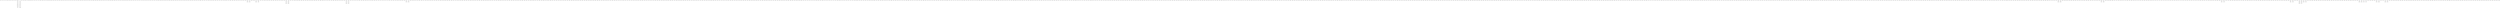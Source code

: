 digraph adj {
graph [k=96]
edge [d=-95]
"20+" [l=304]
"20-" [l=304]
"44+" [l=105]
"44-" [l=105]
"69+" [l=122]
"69-" [l=122]
"88+" [l=104]
"88-" [l=104]
"91+" [l=100]
"91-" [l=100]
"94+" [l=425]
"94-" [l=425]
"96+" [l=190]
"96-" [l=190]
"182+" [l=100]
"182-" [l=100]
"195+" [l=105]
"195-" [l=105]
"197+" [l=112]
"197-" [l=112]
"227+" [l=4413]
"227-" [l=4413]
"299+" [l=186]
"299-" [l=186]
"301+" [l=154]
"301-" [l=154]
"315+" [l=148]
"315-" [l=148]
"325+" [l=102]
"325-" [l=102]
"351+" [l=128]
"351-" [l=128]
"354+" [l=100]
"354-" [l=100]
"392+" [l=105]
"392-" [l=105]
"434+" [l=125]
"434-" [l=125]
"444+" [l=191]
"444-" [l=191]
"478+" [l=100]
"478-" [l=100]
"489+" [l=111]
"489-" [l=111]
"490+" [l=110]
"490-" [l=110]
"492+" [l=109]
"492-" [l=109]
"498+" [l=102]
"498-" [l=102]
"531+" [l=104]
"531-" [l=104]
"533+" [l=100]
"533-" [l=100]
"540+" [l=104]
"540-" [l=104]
"541+" [l=101]
"541-" [l=101]
"580+" [l=101]
"580-" [l=101]
"589+" [l=100]
"589-" [l=100]
"610+" [l=104]
"610-" [l=104]
"622+" [l=100]
"622-" [l=100]
"634+" [l=105]
"634-" [l=105]
"651+" [l=136]
"651-" [l=136]
"672+" [l=101]
"672-" [l=101]
"707+" [l=104]
"707-" [l=104]
"722+" [l=101]
"722-" [l=101]
"730+" [l=104]
"730-" [l=104]
"745+" [l=105]
"745-" [l=105]
"767+" [l=113]
"767-" [l=113]
"779+" [l=209]
"779-" [l=209]
"809+" [l=725]
"809-" [l=725]
"825+" [l=381]
"825-" [l=381]
"828+" [l=100]
"828-" [l=100]
"835+" [l=101]
"835-" [l=101]
"864+" [l=254]
"864-" [l=254]
"870+" [l=104]
"870-" [l=104]
"873+" [l=104]
"873-" [l=104]
"932+" [l=101]
"932-" [l=101]
"940+" [l=106]
"940-" [l=106]
"970+" [l=126]
"970-" [l=126]
"981+" [l=104]
"981-" [l=104]
"1013+" [l=205]
"1013-" [l=205]
"1014+" [l=121]
"1014-" [l=121]
"1052+" [l=149]
"1052-" [l=149]
"1092+" [l=185]
"1092-" [l=185]
"1104+" [l=625]
"1104-" [l=625]
"1179+" [l=196]
"1179-" [l=196]
"1187+" [l=189]
"1187-" [l=189]
"1258+" [l=191]
"1258-" [l=191]
"1292+" [l=109]
"1292-" [l=109]
"1310+" [l=137]
"1310-" [l=137]
"1370+" [l=228]
"1370-" [l=228]
"1376+" [l=227]
"1376-" [l=227]
"1385+" [l=167]
"1385-" [l=167]
"1405+" [l=333]
"1405-" [l=333]
"1413+" [l=541]
"1413-" [l=541]
"1436+" [l=280]
"1436-" [l=280]
"1450+" [l=112]
"1450-" [l=112]
"1463+" [l=191]
"1463-" [l=191]
"1527+" [l=194]
"1527-" [l=194]
"1545+" [l=232]
"1545-" [l=232]
"1553+" [l=189]
"1553-" [l=189]
"1577+" [l=188]
"1577-" [l=188]
"1590+" [l=113]
"1590-" [l=113]
"1595+" [l=191]
"1595-" [l=191]
"1628+" [l=191]
"1628-" [l=191]
"1633+" [l=191]
"1633-" [l=191]
"1653+" [l=191]
"1653-" [l=191]
"1654+" [l=124]
"1654-" [l=124]
"1669+" [l=154]
"1669-" [l=154]
"1672+" [l=191]
"1672-" [l=191]
"1678+" [l=192]
"1678-" [l=192]
"1685+" [l=119]
"1685-" [l=119]
"1687+" [l=108]
"1687-" [l=108]
"1697+" [l=155]
"1697-" [l=155]
"1707+" [l=146]
"1707-" [l=146]
"1720+" [l=158]
"1720-" [l=158]
"1724+" [l=229]
"1724-" [l=229]
"1736+" [l=159]
"1736-" [l=159]
"1739+" [l=176]
"1739-" [l=176]
"1743+" [l=191]
"1743-" [l=191]
"1766+" [l=191]
"1766-" [l=191]
"1767+" [l=150]
"1767-" [l=150]
"1771+" [l=131]
"1771-" [l=131]
"1777+" [l=131]
"1777-" [l=131]
"1792+" [l=184]
"1792-" [l=184]
"1794+" [l=281]
"1794-" [l=281]
"1795+" [l=191]
"1795-" [l=191]
"1798+" [l=183]
"1798-" [l=183]
"1804+" [l=147]
"1804-" [l=147]
"1806+" [l=127]
"1806-" [l=127]
"1807+" [l=191]
"1807-" [l=191]
"1808+" [l=180]
"1808-" [l=180]
"1811+" [l=143]
"1811-" [l=143]
"1828+" [l=191]
"1828-" [l=191]
"1842+" [l=191]
"1842-" [l=191]
"1843+" [l=129]
"1843-" [l=129]
"1858+" [l=239]
"1858-" [l=239]
"1859+" [l=192]
"1859-" [l=192]
"1868+" [l=189]
"1868-" [l=189]
"1872+" [l=191]
"1872-" [l=191]
"1880+" [l=191]
"1880-" [l=191]
"1888+" [l=146]
"1888-" [l=146]
"1902+" [l=191]
"1902-" [l=191]
"1903+" [l=147]
"1903-" [l=147]
"1904+" [l=191]
"1904-" [l=191]
"1906+" [l=191]
"1906-" [l=191]
"1910+" [l=191]
"1910-" [l=191]
"1911+" [l=191]
"1911-" [l=191]
"1914+" [l=297]
"1914-" [l=297]
"1916+" [l=128]
"1916-" [l=128]
"1917+" [l=191]
"1917-" [l=191]
"1922+" [l=141]
"1922-" [l=141]
"1925+" [l=121]
"1925-" [l=121]
"1926+" [l=176]
"1926-" [l=176]
"1928+" [l=143]
"1928-" [l=143]
"1935+" [l=295]
"1935-" [l=295]
"1937+" [l=191]
"1937-" [l=191]
"1939+" [l=131]
"1939-" [l=131]
"1947+" [l=189]
"1947-" [l=189]
"1949+" [l=191]
"1949-" [l=191]
"1951+" [l=191]
"1951-" [l=191]
"1969+" [l=191]
"1969-" [l=191]
"1972+" [l=169]
"1972-" [l=169]
"1978+" [l=191]
"1978-" [l=191]
"1979+" [l=135]
"1979-" [l=135]
"1982+" [l=105]
"1982-" [l=105]
"1989+" [l=191]
"1989-" [l=191]
"1990+" [l=124]
"1990-" [l=124]
"1992+" [l=147]
"1992-" [l=147]
"1994+" [l=191]
"1994-" [l=191]
"1996+" [l=133]
"1996-" [l=133]
"1998+" [l=115]
"1998-" [l=115]
"1999+" [l=191]
"1999-" [l=191]
"2002+" [l=191]
"2002-" [l=191]
"2005+" [l=191]
"2005-" [l=191]
"2007+" [l=132]
"2007-" [l=132]
"2008+" [l=165]
"2008-" [l=165]
"2010+" [l=141]
"2010-" [l=141]
"2011+" [l=147]
"2011-" [l=147]
"2012+" [l=122]
"2012-" [l=122]
"2014+" [l=191]
"2014-" [l=191]
"2015+" [l=151]
"2015-" [l=151]
"2019+" [l=191]
"2019-" [l=191]
"2020+" [l=104]
"2020-" [l=104]
"2021+" [l=116]
"2021-" [l=116]
"2022+" [l=191]
"2022-" [l=191]
"2025+" [l=191]
"2025-" [l=191]
"2026+" [l=134]
"2026-" [l=134]
"2029+" [l=191]
"2029-" [l=191]
"2030+" [l=124]
"2030-" [l=124]
"2031+" [l=127]
"2031-" [l=127]
"2035+" [l=131]
"2035-" [l=131]
"2036+" [l=191]
"2036-" [l=191]
"2037+" [l=173]
"2037-" [l=173]
"2042+" [l=139]
"2042-" [l=139]
"2045+" [l=191]
"2045-" [l=191]
"2047+" [l=143]
"2047-" [l=143]
"2057+" [l=159]
"2057-" [l=159]
"2064+" [l=173]
"2064-" [l=173]
"2065+" [l=142]
"2065-" [l=142]
"2070+" [l=147]
"2070-" [l=147]
"2071+" [l=181]
"2071-" [l=181]
"2074+" [l=170]
"2074-" [l=170]
"2075+" [l=142]
"2075-" [l=142]
"2078+" [l=147]
"2078-" [l=147]
"2079+" [l=141]
"2079-" [l=141]
"2080+" [l=139]
"2080-" [l=139]
"2082+" [l=191]
"2082-" [l=191]
"2085+" [l=123]
"2085-" [l=123]
"2086+" [l=143]
"2086-" [l=143]
"2087+" [l=149]
"2087-" [l=149]
"2089+" [l=136]
"2089-" [l=136]
"2090+" [l=164]
"2090-" [l=164]
"2091+" [l=141]
"2091-" [l=141]
"2092+" [l=141]
"2092-" [l=141]
"2093+" [l=188]
"2093-" [l=188]
"2094+" [l=191]
"2094-" [l=191]
"2095+" [l=140]
"2095-" [l=140]
"2097+" [l=108]
"2097-" [l=108]
"2098+" [l=142]
"2098-" [l=142]
"2100+" [l=191]
"2100-" [l=191]
"2101+" [l=191]
"2101-" [l=191]
"2107+" [l=160]
"2107-" [l=160]
"2110+" [l=125]
"2110-" [l=125]
"2111+" [l=124]
"2111-" [l=124]
"2113+" [l=112]
"2113-" [l=112]
"2116+" [l=191]
"2116-" [l=191]
"2117+" [l=285]
"2117-" [l=285]
"2118+" [l=107]
"2118-" [l=107]
"2119+" [l=191]
"2119-" [l=191]
"2120+" [l=101]
"2120-" [l=101]
"2122+" [l=106]
"2122-" [l=106]
"2124+" [l=104]
"2124-" [l=104]
"2126+" [l=191]
"2126-" [l=191]
"2129+" [l=191]
"2129-" [l=191]
"2130+" [l=131]
"2130-" [l=131]
"2131+" [l=150]
"2131-" [l=150]
"2134+" [l=128]
"2134-" [l=128]
"2135+" [l=144]
"2135-" [l=144]
"2136+" [l=114]
"2136-" [l=114]
"2137+" [l=123]
"2137-" [l=123]
"2138+" [l=138]
"2138-" [l=138]
"2139+" [l=145]
"2139-" [l=145]
"2143+" [l=149]
"2143-" [l=149]
"2145+" [l=175]
"2145-" [l=175]
"2149+" [l=147]
"2149-" [l=147]
"2151+" [l=130]
"2151-" [l=130]
"2153+" [l=191]
"2153-" [l=191]
"2155+" [l=139]
"2155-" [l=139]
"2158+" [l=156]
"2158-" [l=156]
"2162+" [l=119]
"2162-" [l=119]
"2163+" [l=129]
"2163-" [l=129]
"2165+" [l=136]
"2165-" [l=136]
"2166+" [l=138]
"2166-" [l=138]
"2168+" [l=144]
"2168-" [l=144]
"2170+" [l=121]
"2170-" [l=121]
"2171+" [l=134]
"2171-" [l=134]
"2174+" [l=191]
"2174-" [l=191]
"2175+" [l=153]
"2175-" [l=153]
"2176+" [l=125]
"2176-" [l=125]
"2178+" [l=188]
"2178-" [l=188]
"2180+" [l=140]
"2180-" [l=140]
"2182+" [l=191]
"2182-" [l=191]
"2184+" [l=107]
"2184-" [l=107]
"2185+" [l=116]
"2185-" [l=116]
"2186+" [l=190]
"2186-" [l=190]
"2188+" [l=123]
"2188-" [l=123]
"2190+" [l=191]
"2190-" [l=191]
"2191+" [l=118]
"2191-" [l=118]
"2192+" [l=125]
"2192-" [l=125]
"2194+" [l=117]
"2194-" [l=117]
"2196+" [l=149]
"2196-" [l=149]
"2197+" [l=126]
"2197-" [l=126]
"2198+" [l=141]
"2198-" [l=141]
"2199+" [l=127]
"2199-" [l=127]
"2202+" [l=127]
"2202-" [l=127]
"2203+" [l=147]
"2203-" [l=147]
"2204+" [l=129]
"2204-" [l=129]
"2205+" [l=150]
"2205-" [l=150]
"2206+" [l=130]
"2206-" [l=130]
"2207+" [l=105]
"2207-" [l=105]
"2208+" [l=103]
"2208-" [l=103]
"2213+" [l=110]
"2213-" [l=110]
"2214+" [l=121]
"2214-" [l=121]
"2216+" [l=134]
"2216-" [l=134]
"2217+" [l=150]
"2217-" [l=150]
"2218+" [l=104]
"2218-" [l=104]
"2219+" [l=169]
"2219-" [l=169]
"2220+" [l=118]
"2220-" [l=118]
"2221+" [l=148]
"2221-" [l=148]
"2222+" [l=111]
"2222-" [l=111]
"2226+" [l=117]
"2226-" [l=117]
"2228+" [l=149]
"2228-" [l=149]
"2230+" [l=191]
"2230-" [l=191]
"2232+" [l=191]
"2232-" [l=191]
"2233+" [l=118]
"2233-" [l=118]
"2234+" [l=191]
"2234-" [l=191]
"2237+" [l=126]
"2237-" [l=126]
"2238+" [l=130]
"2238-" [l=130]
"2239+" [l=176]
"2239-" [l=176]
"2243+" [l=132]
"2243-" [l=132]
"2244+" [l=179]
"2244-" [l=179]
"2246+" [l=136]
"2246-" [l=136]
"2248+" [l=148]
"2248-" [l=148]
"2249+" [l=191]
"2249-" [l=191]
"2251+" [l=189]
"2251-" [l=189]
"2253+" [l=116]
"2253-" [l=116]
"2255+" [l=149]
"2255-" [l=149]
"2256+" [l=147]
"2256-" [l=147]
"2257+" [l=170]
"2257-" [l=170]
"2258+" [l=143]
"2258-" [l=143]
"2259+" [l=185]
"2259-" [l=185]
"2261+" [l=183]
"2261-" [l=183]
"2263+" [l=179]
"2263-" [l=179]
"2265+" [l=105]
"2265-" [l=105]
"2266+" [l=115]
"2266-" [l=115]
"2267+" [l=103]
"2267-" [l=103]
"2268+" [l=135]
"2268-" [l=135]
"2269+" [l=153]
"2269-" [l=153]
"2270+" [l=191]
"2270-" [l=191]
"2271+" [l=150]
"2271-" [l=150]
"2275+" [l=137]
"2275-" [l=137]
"2276+" [l=160]
"2276-" [l=160]
"2277+" [l=123]
"2277-" [l=123]
"2279+" [l=171]
"2279-" [l=171]
"2280+" [l=131]
"2280-" [l=131]
"2281+" [l=171]
"2281-" [l=171]
"2282+" [l=112]
"2282-" [l=112]
"2284+" [l=169]
"2284-" [l=169]
"2285+" [l=134]
"2285-" [l=134]
"2286+" [l=114]
"2286-" [l=114]
"2290+" [l=134]
"2290-" [l=134]
"2291+" [l=123]
"2291-" [l=123]
"2292+" [l=145]
"2292-" [l=145]
"2293+" [l=104]
"2293-" [l=104]
"2294+" [l=121]
"2294-" [l=121]
"2295+" [l=148]
"2295-" [l=148]
"2296+" [l=113]
"2296-" [l=113]
"2298+" [l=149]
"2298-" [l=149]
"2300+" [l=148]
"2300-" [l=148]
"2301+" [l=115]
"2301-" [l=115]
"2303+" [l=191]
"2303-" [l=191]
"2304+" [l=135]
"2304-" [l=135]
"2306+" [l=150]
"2306-" [l=150]
"2307+" [l=124]
"2307-" [l=124]
"2309+" [l=161]
"2309-" [l=161]
"2311+" [l=146]
"2311-" [l=146]
"2312+" [l=154]
"2312-" [l=154]
"2313+" [l=180]
"2313-" [l=180]
"2314+" [l=182]
"2314-" [l=182]
"2315+" [l=144]
"2315-" [l=144]
"2317+" [l=151]
"2317-" [l=151]
"2318+" [l=125]
"2318-" [l=125]
"2320+" [l=152]
"2320-" [l=152]
"2321+" [l=124]
"2321-" [l=124]
"2322+" [l=123]
"2322-" [l=123]
"2323+" [l=177]
"2323-" [l=177]
"2326+" [l=125]
"2326-" [l=125]
"2327+" [l=169]
"2327-" [l=169]
"2328+" [l=127]
"2328-" [l=127]
"2329+" [l=158]
"2329-" [l=158]
"2330+" [l=150]
"2330-" [l=150]
"2331+" [l=168]
"2331-" [l=168]
"2332+" [l=130]
"2332-" [l=130]
"2334+" [l=143]
"2334-" [l=143]
"2335+" [l=125]
"2335-" [l=125]
"2337+" [l=145]
"2337-" [l=145]
"2338+" [l=113]
"2338-" [l=113]
"2339+" [l=108]
"2339-" [l=108]
"2340+" [l=150]
"2340-" [l=150]
"2342+" [l=112]
"2342-" [l=112]
"2344+" [l=130]
"2344-" [l=130]
"2345+" [l=132]
"2345-" [l=132]
"2346+" [l=102]
"2346-" [l=102]
"2353+" [l=115]
"2353-" [l=115]
"2354+" [l=153]
"2354-" [l=153]
"2355+" [l=148]
"2355-" [l=148]
"2356+" [l=121]
"2356-" [l=121]
"2359+" [l=153]
"2359-" [l=153]
"2360+" [l=121]
"2360-" [l=121]
"2361+" [l=126]
"2361-" [l=126]
"2363+" [l=151]
"2363-" [l=151]
"2364+" [l=132]
"2364-" [l=132]
"2365+" [l=125]
"2365-" [l=125]
"2369+" [l=112]
"2369-" [l=112]
"2370+" [l=170]
"2370-" [l=170]
"2371+" [l=116]
"2371-" [l=116]
"2373+" [l=163]
"2373-" [l=163]
"2374+" [l=145]
"2374-" [l=145]
"2375+" [l=127]
"2375-" [l=127]
"2377+" [l=191]
"2377-" [l=191]
"2378+" [l=133]
"2378-" [l=133]
"2379+" [l=136]
"2379-" [l=136]
"2380+" [l=126]
"2380-" [l=126]
"2381+" [l=107]
"2381-" [l=107]
"2382+" [l=108]
"2382-" [l=108]
"2383+" [l=144]
"2383-" [l=144]
"2384+" [l=103]
"2384-" [l=103]
"2385+" [l=174]
"2385-" [l=174]
"2387+" [l=134]
"2387-" [l=134]
"2388+" [l=122]
"2388-" [l=122]
"2389+" [l=118]
"2389-" [l=118]
"2390+" [l=104]
"2390-" [l=104]
"2391+" [l=103]
"2391-" [l=103]
"2392+" [l=139]
"2392-" [l=139]
"2393+" [l=122]
"2393-" [l=122]
"2394+" [l=190]
"2394-" [l=190]
"2395+" [l=156]
"2395-" [l=156]
"2396+" [l=151]
"2396-" [l=151]
"2399+" [l=191]
"2399-" [l=191]
"2402+" [l=110]
"2402-" [l=110]
"2403+" [l=145]
"2403-" [l=145]
"2404+" [l=129]
"2404-" [l=129]
"2405+" [l=167]
"2405-" [l=167]
"2406+" [l=148]
"2406-" [l=148]
"2408+" [l=103]
"2408-" [l=103]
"2409+" [l=117]
"2409-" [l=117]
"2410+" [l=115]
"2410-" [l=115]
"2411+" [l=117]
"2411-" [l=117]
"2413+" [l=129]
"2413-" [l=129]
"2414+" [l=154]
"2414-" [l=154]
"2415+" [l=107]
"2415-" [l=107]
"2416+" [l=127]
"2416-" [l=127]
"2418+" [l=139]
"2418-" [l=139]
"2419+" [l=130]
"2419-" [l=130]
"2420+" [l=129]
"2420-" [l=129]
"2421+" [l=147]
"2421-" [l=147]
"2422+" [l=107]
"2422-" [l=107]
"2423+" [l=158]
"2423-" [l=158]
"2425+" [l=109]
"2425-" [l=109]
"2426+" [l=122]
"2426-" [l=122]
"2427+" [l=115]
"2427-" [l=115]
"2428+" [l=106]
"2428-" [l=106]
"2429+" [l=146]
"2429-" [l=146]
"2431+" [l=137]
"2431-" [l=137]
"2432+" [l=134]
"2432-" [l=134]
"2433+" [l=134]
"2433-" [l=134]
"2434+" [l=131]
"2434-" [l=131]
"2435+" [l=139]
"2435-" [l=139]
"2436+" [l=125]
"2436-" [l=125]
"2439+" [l=142]
"2439-" [l=142]
"2440+" [l=129]
"2440-" [l=129]
"2441+" [l=131]
"2441-" [l=131]
"2443+" [l=116]
"2443-" [l=116]
"2444+" [l=123]
"2444-" [l=123]
"2445+" [l=139]
"2445-" [l=139]
"2446+" [l=173]
"2446-" [l=173]
"2447+" [l=122]
"2447-" [l=122]
"2448+" [l=137]
"2448-" [l=137]
"2449+" [l=110]
"2449-" [l=110]
"2450+" [l=118]
"2450-" [l=118]
"2451+" [l=120]
"2451-" [l=120]
"2452+" [l=136]
"2452-" [l=136]
"2453+" [l=158]
"2453-" [l=158]
"2454+" [l=152]
"2454-" [l=152]
"2455+" [l=101]
"2455-" [l=101]
"2456+" [l=124]
"2456-" [l=124]
"2457+" [l=120]
"2457-" [l=120]
"2463+" [l=168]
"2463-" [l=168]
"2464+" [l=134]
"2464-" [l=134]
"2466+" [l=160]
"2466-" [l=160]
"2467+" [l=139]
"2467-" [l=139]
"2469+" [l=109]
"2469-" [l=109]
"2470+" [l=119]
"2470-" [l=119]
"2475+" [l=140]
"2475-" [l=140]
"2477+" [l=133]
"2477-" [l=133]
"2478+" [l=137]
"2478-" [l=137]
"2479+" [l=140]
"2479-" [l=140]
"2480+" [l=132]
"2480-" [l=132]
"2481+" [l=112]
"2481-" [l=112]
"2482+" [l=162]
"2482-" [l=162]
"2483+" [l=111]
"2483-" [l=111]
"2484+" [l=116]
"2484-" [l=116]
"2485+" [l=117]
"2485-" [l=117]
"2486+" [l=136]
"2486-" [l=136]
"2487+" [l=134]
"2487-" [l=134]
"2488+" [l=112]
"2488-" [l=112]
"2489+" [l=109]
"2489-" [l=109]
"2490+" [l=149]
"2490-" [l=149]
"2491+" [l=143]
"2491-" [l=143]
"2492+" [l=166]
"2492-" [l=166]
"2493+" [l=104]
"2493-" [l=104]
"2494+" [l=136]
"2494-" [l=136]
"2495+" [l=123]
"2495-" [l=123]
"2497+" [l=110]
"2497-" [l=110]
"2500+" [l=113]
"2500-" [l=113]
"2502+" [l=162]
"2502-" [l=162]
"2503+" [l=129]
"2503-" [l=129]
"2504+" [l=112]
"2504-" [l=112]
"2505+" [l=143]
"2505-" [l=143]
"2506+" [l=103]
"2506-" [l=103]
"2507+" [l=145]
"2507-" [l=145]
"2510+" [l=148]
"2510-" [l=148]
"2511+" [l=153]
"2511-" [l=153]
"2512+" [l=122]
"2512-" [l=122]
"2513+" [l=127]
"2513-" [l=127]
"2514+" [l=132]
"2514-" [l=132]
"2515+" [l=101]
"2515-" [l=101]
"2516+" [l=134]
"2516-" [l=134]
"2517+" [l=123]
"2517-" [l=123]
"2518+" [l=128]
"2518-" [l=128]
"2519+" [l=141]
"2519-" [l=141]
"2523+" [l=125]
"2523-" [l=125]
"2525+" [l=149]
"2525-" [l=149]
"2526+" [l=136]
"2526-" [l=136]
"2528+" [l=114]
"2528-" [l=114]
"2531+" [l=137]
"2531-" [l=137]
"2532+" [l=133]
"2532-" [l=133]
"2546+" [l=100]
"2546-" [l=100]
"2550+" [l=133]
"2550-" [l=133]
"2566+" [l=101]
"2566-" [l=101]
"2574+" [l=104]
"2574-" [l=104]
"2577+" [l=121]
"2577-" [l=121]
"2591+" [l=21362]
"2591-" [l=21362]
"2593+" [l=123]
"2593-" [l=123]
"2608+" [l=104]
"2608-" [l=104]
"2635+" [l=105]
"2635-" [l=105]
"2640+" [l=102]
"2640-" [l=102]
"2657+" [l=102]
"2657-" [l=102]
"2660+" [l=106]
"2660-" [l=106]
"2667+" [l=148]
"2667-" [l=148]
"2672+" [l=100]
"2672-" [l=100]
"2673+" [l=116]
"2673-" [l=116]
"2695+" [l=29953]
"2695-" [l=29953]
"2698+" [l=104]
"2698-" [l=104]
"2699+" [l=109]
"2699-" [l=109]
"2722+" [l=119]
"2722-" [l=119]
"2750+" [l=192]
"2750-" [l=192]
"2751+" [l=191]
"2751-" [l=191]
"2755+" [l=265]
"2755-" [l=265]
"2756+" [l=191]
"2756-" [l=191]
"2761+" [l=282]
"2761-" [l=282]
"2764+" [l=191]
"2764-" [l=191]
"2766+" [l=258]
"2766-" [l=258]
"2769+" [l=191]
"2769-" [l=191]
"2770+" [l=191]
"2770-" [l=191]
"2771+" [l=191]
"2771-" [l=191]
"2772+" [l=191]
"2772-" [l=191]
"2774+" [l=191]
"2774-" [l=191]
"2775+" [l=284]
"2775-" [l=284]
"2776+" [l=191]
"2776-" [l=191]
"2777+" [l=191]
"2777-" [l=191]
"2778+" [l=191]
"2778-" [l=191]
"2779+" [l=191]
"2779-" [l=191]
"2781+" [l=191]
"2781-" [l=191]
"2782+" [l=129]
"2782-" [l=129]
"2783+" [l=141]
"2783-" [l=141]
"2821+" [l=192]
"2821-" [l=192]
"2830+" [l=407]
"2830-" [l=407]
"2834+" [l=539]
"2834-" [l=539]
"2835+" [l=302]
"2835-" [l=302]
"2838+" [l=200]
"2838-" [l=200]
"2840+" [l=81918]
"2840-" [l=81918]
"2841+" [l=295]
"2841-" [l=295]
"2852+" [l=332]
"2852-" [l=332]
"2868+" [l=272]
"2868-" [l=272]
"2878+" [l=240]
"2878-" [l=240]
"2882+" [l=476]
"2882-" [l=476]
"2885+" [l=1499]
"2885-" [l=1499]
"2886+" [l=660]
"2886-" [l=660]
"2889+" [l=616]
"2889-" [l=616]
"2901+" [l=191]
"2901-" [l=191]
"2903+" [l=191]
"2903-" [l=191]
"2926+" [l=191]
"2926-" [l=191]
"2928+" [l=191]
"2928-" [l=191]
"2938+" [l=191]
"2938-" [l=191]
"2940+" [l=191]
"2940-" [l=191]
"2947+" [l=31039]
"2947-" [l=31039]
"2948+" [l=25906]
"2948-" [l=25906]
"2949+" [l=129883]
"2949-" [l=129883]
"2950+" [l=21575]
"2950-" [l=21575]
"2951+" [l=24892]
"2951-" [l=24892]
"2952+" [l=1810]
"2952-" [l=1810]
"2953+" [l=73995]
"2953-" [l=73995]
"2954+" [l=4187]
"2954-" [l=4187]
"2955+" [l=3918]
"2955-" [l=3918]
"2956+" [l=8790]
"2956-" [l=8790]
"2957+" [l=95753]
"2957-" [l=95753]
"2958+" [l=52403]
"2958-" [l=52403]
"2959+" [l=73007]
"2959-" [l=73007]
"2960+" [l=164874]
"2960-" [l=164874]
"2961+" [l=69222]
"2961-" [l=69222]
"2962+" [l=78683]
"2962-" [l=78683]
"2963+" [l=169920]
"2963-" [l=169920]
"2964+" [l=7275]
"2964-" [l=7275]
"2965+" [l=4056]
"2965-" [l=4056]
"2966+" [l=4783]
"2966-" [l=4783]
"2967+" [l=10642]
"2967-" [l=10642]
"2968+" [l=114953]
"2968-" [l=114953]
"2971+" [l=11131]
"2971-" [l=11131]
"2972+" [l=178850]
"2972-" [l=178850]
"2973+" [l=4318]
"2973-" [l=4318]
"2974+" [l=6894]
"2974-" [l=6894]
"2975+" [l=143356]
"2975-" [l=143356]
"2976+" [l=42166]
"2976-" [l=42166]
"2977+" [l=3683]
"2977-" [l=3683]
"2978+" [l=28418]
"2978-" [l=28418]
"2982+" [l=17232]
"2982-" [l=17232]
"2984+" [l=22800]
"2984-" [l=22800]
"2985+" [l=55738]
"2985-" [l=55738]
"2986+" [l=20737]
"2986-" [l=20737]
"2987+" [l=108299]
"2987-" [l=108299]
"2989+" [l=80608]
"2989-" [l=80608]
"2990+" [l=100985]
"2990-" [l=100985]
"2991+" [l=172725]
"2991-" [l=172725]
"2992+" [l=146880]
"2992-" [l=146880]
"2993+" [l=284519]
"2993-" [l=284519]
"2994+" [l=26639]
"2994-" [l=26639]
"2995+" [l=94728]
"2995-" [l=94728]
"2996+" [l=208421]
"2996-" [l=208421]
"2997+" [l=63999]
"2997-" [l=63999]
"2998+" [l=88695]
"2998-" [l=88695]
"2999+" [l=107674]
"2999-" [l=107674]
"3000+" [l=98904]
"3000-" [l=98904]
"3001+" [l=128383]
"3001-" [l=128383]
"3002+" [l=103330]
"3002-" [l=103330]
"3003+" [l=45760]
"3003-" [l=45760]
"3004+" [l=173692]
"3004-" [l=173692]
"3005+" [l=97412]
"3005-" [l=97412]
"3006+" [l=5400]
"3006-" [l=5400]
"3007+" [l=45667]
"3007-" [l=45667]
"3008+" [l=32073]
"3008-" [l=32073]
"3009+" [l=2857]
"3009-" [l=2857]
"3011+" [l=44777]
"3011-" [l=44777]
"3013+" [l=96968]
"3013-" [l=96968]
"3014+" [l=9536]
"3014-" [l=9536]
"3015+" [l=9361]
"3015-" [l=9361]
"3016+" [l=35266]
"3016-" [l=35266]
"3018+" [l=19686]
"3018-" [l=19686]
"3020+" [l=13203]
"3020-" [l=13203]
"3021+" [l=285880]
"3021-" [l=285880]
"3022+" [l=47880]
"3022-" [l=47880]
"3024+" [l=2953]
"3024-" [l=2953]
"3025+" [l=17384]
"3025-" [l=17384]
"3026+" [l=147256]
"3026-" [l=147256]
"3027+" [l=38354]
"3027-" [l=38354]
"3029+" [l=23620]
"3029-" [l=23620]
"3030+" [l=163831]
"3030-" [l=163831]
"3031+" [l=26686]
"3031-" [l=26686]
"94-" -> "2885-" [d=303 e=303.0 n=0]
"1376-" -> "3002-" [d=-95 e=0.0 n=25]
"1405+" -> "2998-" [d=-105 e=37.8 n=20]
"1553-" -> "2987+" [d=-64 e=0.0 n=16]
"1707+" -> "2838+"
"1707-" -> "2994-" [d=-95 e=0.0 n=15]
"1804-" -> "3031+" [d=-95 e=0.0 n=21]
"2591-" -> "2959+" [d=-264 e=20.5 n=68]
"2695+" -> "2972-" [d=-315 e=27.8 n=37]
"2838-" -> "1707-"
"2840+" -> "2997-" [d=-221 e=27.4 n=38]
"2885+" -> "94+" [d=303 e=303.0 n=0]
"2885-" -> "2889-" [d=113 e=113.0 n=0]
"2889+" -> "2885+" [d=113 e=113.0 n=0]
"2889-" -> "3003+" [d=55 e=55.0 n=0]
"2950+" -> "2985-" [d=-371 e=38.8 n=19]
"2952-" -> "2966-" [d=140 e=140.0 n=0]
"2953-" -> "2978-" [d=-28140 e=32.0 n=28]
"2959-" -> "2591+" [d=-264 e=20.5 n=68]
"2966+" -> "2952+" [d=140 e=140.0 n=0]
"2966-" -> "2974-" [d=-4766 e=41.0 n=17]
"2968-" -> "3008+" [d=-28 e=0.0 n=57]
"2971+" -> "3007+" [d=-214 e=29.5 n=33]
"2972+" -> "2695-" [d=-315 e=27.8 n=37]
"2974+" -> "2966+" [d=-4766 e=41.0 n=17]
"2976-" -> "2989+" [d=-46 e=0.0 n=22]
"2978+" -> "2953+" [d=-28140 e=32.0 n=28]
"2982-" -> "3004-" [d=-75 e=35.3 n=23]
"2985+" -> "2950-" [d=-371 e=38.8 n=19]
"2987+" -> "2996+" [d=-200 e=30.9 n=30]
"2987-" -> "1553+" [d=-64 e=0.0 n=16]
"2989-" -> "2976+" [d=-46 e=0.0 n=22]
"2991+" -> "2999-" [d=-238 e=27.4 n=38]
"2991-" -> "3003-" [d=-45138 e=43.7 n=15]
"2994+" -> "1707+" [d=-95 e=0.0 n=15]
"2996-" -> "2987-" [d=-200 e=30.9 n=30]
"2997+" -> "2840-" [d=-221 e=27.4 n=38]
"2998+" -> "1405-" [d=-105 e=37.8 n=20]
"2999+" -> "2991-" [d=-238 e=27.4 n=38]
"3002+" -> "1376+" [d=-95 e=0.0 n=25]
"3003+" -> "2991+" [d=-45138 e=43.7 n=15]
"3003-" -> "2889+" [d=55 e=55.0 n=0]
"3004+" -> "2982+" [d=-75 e=35.3 n=23]
"3007-" -> "2971-" [d=-214 e=29.5 n=33]
"3008-" -> "2968+" [d=-28 e=0.0 n=57]
"3031-" -> "1804+" [d=-95 e=0.0 n=21]
}
